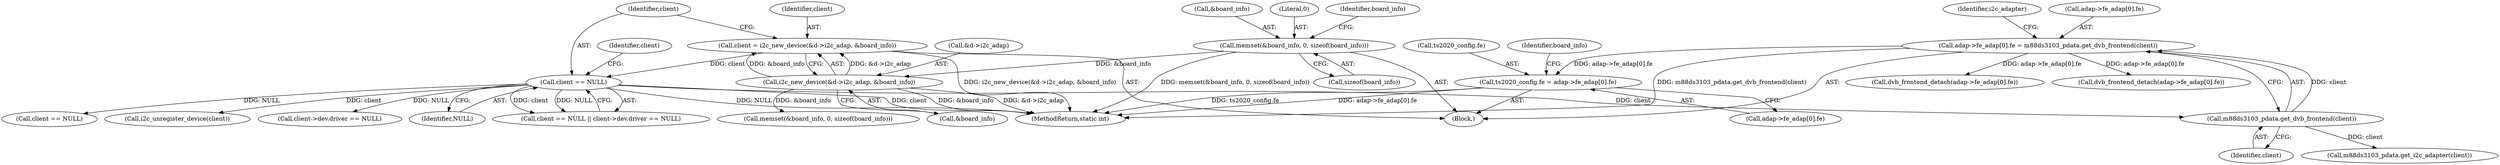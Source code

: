digraph "0_linux_606142af57dad981b78707234cfbd15f9f7b7125_4@array" {
"1000451" [label="(Call,ts2020_config.fe = adap->fe_adap[0].fe)"];
"1000432" [label="(Call,adap->fe_adap[0].fe = m88ds3103_pdata.get_dvb_frontend(client))"];
"1000440" [label="(Call,m88ds3103_pdata.get_dvb_frontend(client))"];
"1000403" [label="(Call,client == NULL)"];
"1000392" [label="(Call,client = i2c_new_device(&d->i2c_adap, &board_info))"];
"1000394" [label="(Call,i2c_new_device(&d->i2c_adap, &board_info))"];
"1000367" [label="(Call,memset(&board_info, 0, sizeof(board_info)))"];
"1000464" [label="(Identifier,board_info)"];
"1000371" [label="(Call,sizeof(board_info))"];
"1000399" [label="(Call,&board_info)"];
"1000368" [label="(Call,&board_info)"];
"1000443" [label="(Identifier,i2c_adapter)"];
"1000440" [label="(Call,m88ds3103_pdata.get_dvb_frontend(client))"];
"1000451" [label="(Call,ts2020_config.fe = adap->fe_adap[0].fe)"];
"1000441" [label="(Identifier,client)"];
"1000402" [label="(Call,client == NULL || client->dev.driver == NULL)"];
"1000506" [label="(Call,dvb_frontend_detach(adap->fe_adap[0].fe))"];
"1000394" [label="(Call,i2c_new_device(&d->i2c_adap, &board_info))"];
"1000367" [label="(Call,memset(&board_info, 0, sizeof(board_info)))"];
"1000395" [label="(Call,&d->i2c_adap)"];
"1000409" [label="(Identifier,client)"];
"1000432" [label="(Call,adap->fe_adap[0].fe = m88ds3103_pdata.get_dvb_frontend(client))"];
"1000433" [label="(Call,adap->fe_adap[0].fe)"];
"1000427" [label="(Call,i2c_unregister_device(client))"];
"1000406" [label="(Call,client->dev.driver == NULL)"];
"1000444" [label="(Call,m88ds3103_pdata.get_i2c_adapter(client))"];
"1000405" [label="(Identifier,NULL)"];
"1000404" [label="(Identifier,client)"];
"1000462" [label="(Call,memset(&board_info, 0, sizeof(board_info)))"];
"1000530" [label="(Call,dvb_frontend_detach(adap->fe_adap[0].fe))"];
"1000392" [label="(Call,client = i2c_new_device(&d->i2c_adap, &board_info))"];
"1000455" [label="(Call,adap->fe_adap[0].fe)"];
"1000606" [label="(MethodReturn,static int)"];
"1000370" [label="(Literal,0)"];
"1000495" [label="(Call,client == NULL)"];
"1000106" [label="(Block,)"];
"1000393" [label="(Identifier,client)"];
"1000375" [label="(Identifier,board_info)"];
"1000452" [label="(Call,ts2020_config.fe)"];
"1000403" [label="(Call,client == NULL)"];
"1000451" -> "1000106"  [label="AST: "];
"1000451" -> "1000455"  [label="CFG: "];
"1000452" -> "1000451"  [label="AST: "];
"1000455" -> "1000451"  [label="AST: "];
"1000464" -> "1000451"  [label="CFG: "];
"1000451" -> "1000606"  [label="DDG: adap->fe_adap[0].fe"];
"1000451" -> "1000606"  [label="DDG: ts2020_config.fe"];
"1000432" -> "1000451"  [label="DDG: adap->fe_adap[0].fe"];
"1000432" -> "1000106"  [label="AST: "];
"1000432" -> "1000440"  [label="CFG: "];
"1000433" -> "1000432"  [label="AST: "];
"1000440" -> "1000432"  [label="AST: "];
"1000443" -> "1000432"  [label="CFG: "];
"1000432" -> "1000606"  [label="DDG: m88ds3103_pdata.get_dvb_frontend(client)"];
"1000440" -> "1000432"  [label="DDG: client"];
"1000432" -> "1000506"  [label="DDG: adap->fe_adap[0].fe"];
"1000432" -> "1000530"  [label="DDG: adap->fe_adap[0].fe"];
"1000440" -> "1000441"  [label="CFG: "];
"1000441" -> "1000440"  [label="AST: "];
"1000403" -> "1000440"  [label="DDG: client"];
"1000440" -> "1000444"  [label="DDG: client"];
"1000403" -> "1000402"  [label="AST: "];
"1000403" -> "1000405"  [label="CFG: "];
"1000404" -> "1000403"  [label="AST: "];
"1000405" -> "1000403"  [label="AST: "];
"1000409" -> "1000403"  [label="CFG: "];
"1000402" -> "1000403"  [label="CFG: "];
"1000403" -> "1000606"  [label="DDG: NULL"];
"1000403" -> "1000606"  [label="DDG: client"];
"1000403" -> "1000402"  [label="DDG: client"];
"1000403" -> "1000402"  [label="DDG: NULL"];
"1000392" -> "1000403"  [label="DDG: client"];
"1000403" -> "1000406"  [label="DDG: NULL"];
"1000403" -> "1000427"  [label="DDG: client"];
"1000403" -> "1000495"  [label="DDG: NULL"];
"1000392" -> "1000106"  [label="AST: "];
"1000392" -> "1000394"  [label="CFG: "];
"1000393" -> "1000392"  [label="AST: "];
"1000394" -> "1000392"  [label="AST: "];
"1000404" -> "1000392"  [label="CFG: "];
"1000392" -> "1000606"  [label="DDG: i2c_new_device(&d->i2c_adap, &board_info)"];
"1000394" -> "1000392"  [label="DDG: &d->i2c_adap"];
"1000394" -> "1000392"  [label="DDG: &board_info"];
"1000394" -> "1000399"  [label="CFG: "];
"1000395" -> "1000394"  [label="AST: "];
"1000399" -> "1000394"  [label="AST: "];
"1000394" -> "1000606"  [label="DDG: &board_info"];
"1000394" -> "1000606"  [label="DDG: &d->i2c_adap"];
"1000367" -> "1000394"  [label="DDG: &board_info"];
"1000394" -> "1000462"  [label="DDG: &board_info"];
"1000367" -> "1000106"  [label="AST: "];
"1000367" -> "1000371"  [label="CFG: "];
"1000368" -> "1000367"  [label="AST: "];
"1000370" -> "1000367"  [label="AST: "];
"1000371" -> "1000367"  [label="AST: "];
"1000375" -> "1000367"  [label="CFG: "];
"1000367" -> "1000606"  [label="DDG: memset(&board_info, 0, sizeof(board_info))"];
}
